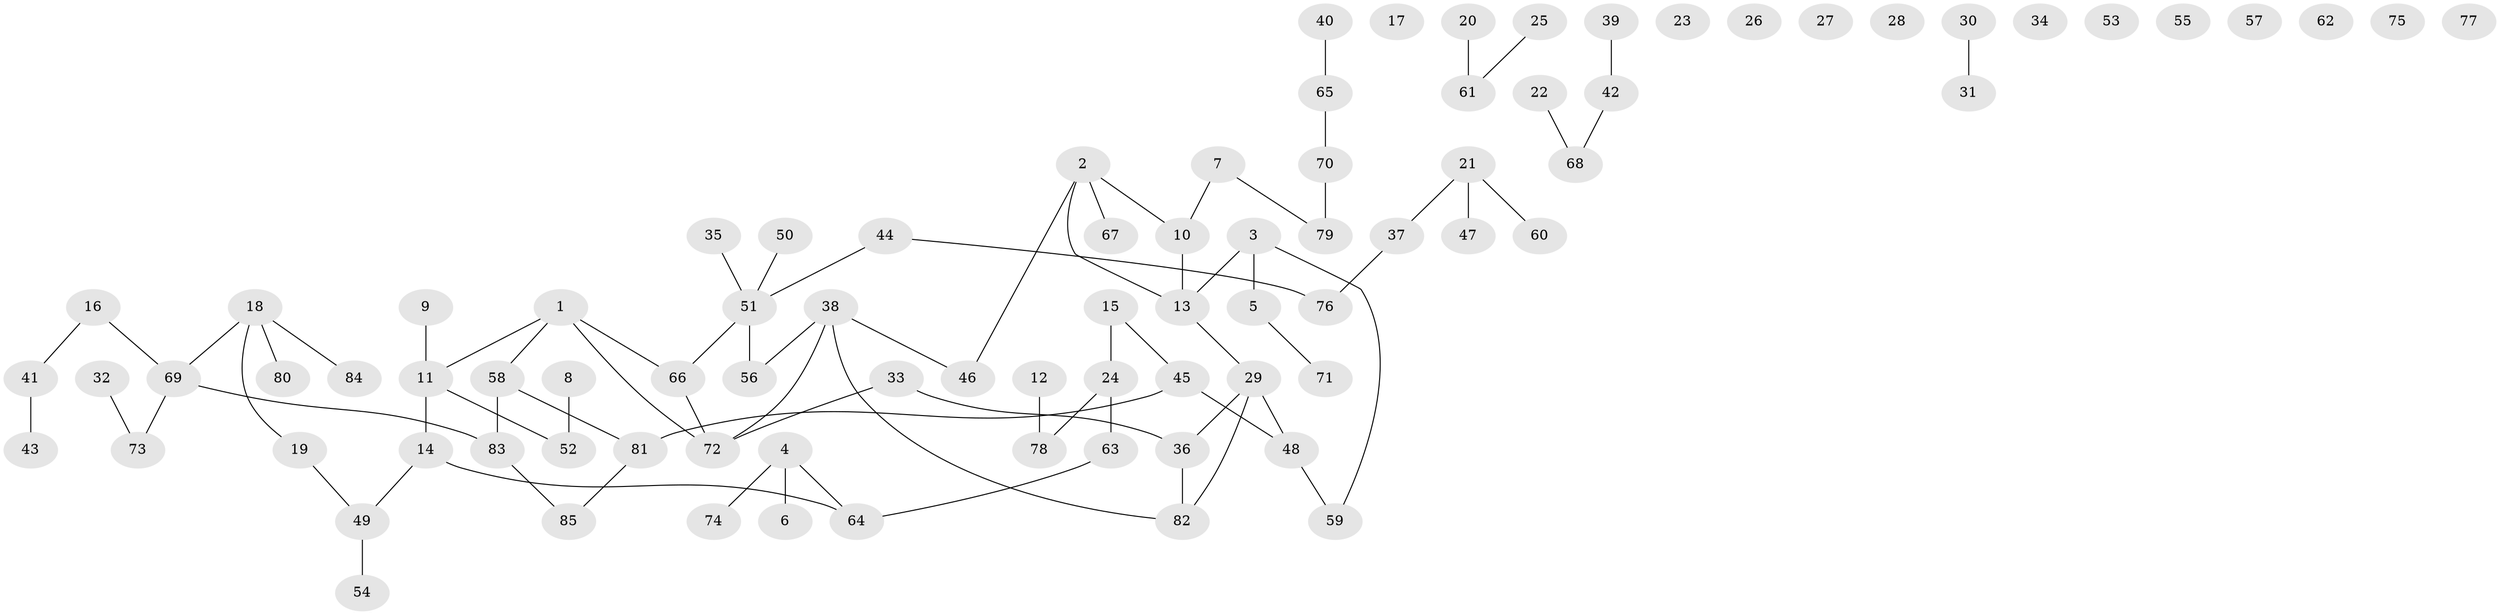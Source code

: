 // coarse degree distribution, {5: 0.017241379310344827, 4: 0.1206896551724138, 3: 0.13793103448275862, 1: 0.3275862068965517, 2: 0.15517241379310345, 0: 0.22413793103448276, 6: 0.017241379310344827}
// Generated by graph-tools (version 1.1) at 2025/23/03/03/25 07:23:28]
// undirected, 85 vertices, 80 edges
graph export_dot {
graph [start="1"]
  node [color=gray90,style=filled];
  1;
  2;
  3;
  4;
  5;
  6;
  7;
  8;
  9;
  10;
  11;
  12;
  13;
  14;
  15;
  16;
  17;
  18;
  19;
  20;
  21;
  22;
  23;
  24;
  25;
  26;
  27;
  28;
  29;
  30;
  31;
  32;
  33;
  34;
  35;
  36;
  37;
  38;
  39;
  40;
  41;
  42;
  43;
  44;
  45;
  46;
  47;
  48;
  49;
  50;
  51;
  52;
  53;
  54;
  55;
  56;
  57;
  58;
  59;
  60;
  61;
  62;
  63;
  64;
  65;
  66;
  67;
  68;
  69;
  70;
  71;
  72;
  73;
  74;
  75;
  76;
  77;
  78;
  79;
  80;
  81;
  82;
  83;
  84;
  85;
  1 -- 11;
  1 -- 58;
  1 -- 66;
  1 -- 72;
  2 -- 10;
  2 -- 13;
  2 -- 46;
  2 -- 67;
  3 -- 5;
  3 -- 13;
  3 -- 59;
  4 -- 6;
  4 -- 64;
  4 -- 74;
  5 -- 71;
  7 -- 10;
  7 -- 79;
  8 -- 52;
  9 -- 11;
  10 -- 13;
  11 -- 14;
  11 -- 52;
  12 -- 78;
  13 -- 29;
  14 -- 49;
  14 -- 64;
  15 -- 24;
  15 -- 45;
  16 -- 41;
  16 -- 69;
  18 -- 19;
  18 -- 69;
  18 -- 80;
  18 -- 84;
  19 -- 49;
  20 -- 61;
  21 -- 37;
  21 -- 47;
  21 -- 60;
  22 -- 68;
  24 -- 63;
  24 -- 78;
  25 -- 61;
  29 -- 36;
  29 -- 48;
  29 -- 82;
  30 -- 31;
  32 -- 73;
  33 -- 36;
  33 -- 72;
  35 -- 51;
  36 -- 82;
  37 -- 76;
  38 -- 46;
  38 -- 56;
  38 -- 72;
  38 -- 82;
  39 -- 42;
  40 -- 65;
  41 -- 43;
  42 -- 68;
  44 -- 51;
  44 -- 76;
  45 -- 48;
  45 -- 81;
  48 -- 59;
  49 -- 54;
  50 -- 51;
  51 -- 56;
  51 -- 66;
  58 -- 81;
  58 -- 83;
  63 -- 64;
  65 -- 70;
  66 -- 72;
  69 -- 73;
  69 -- 83;
  70 -- 79;
  81 -- 85;
  83 -- 85;
}
